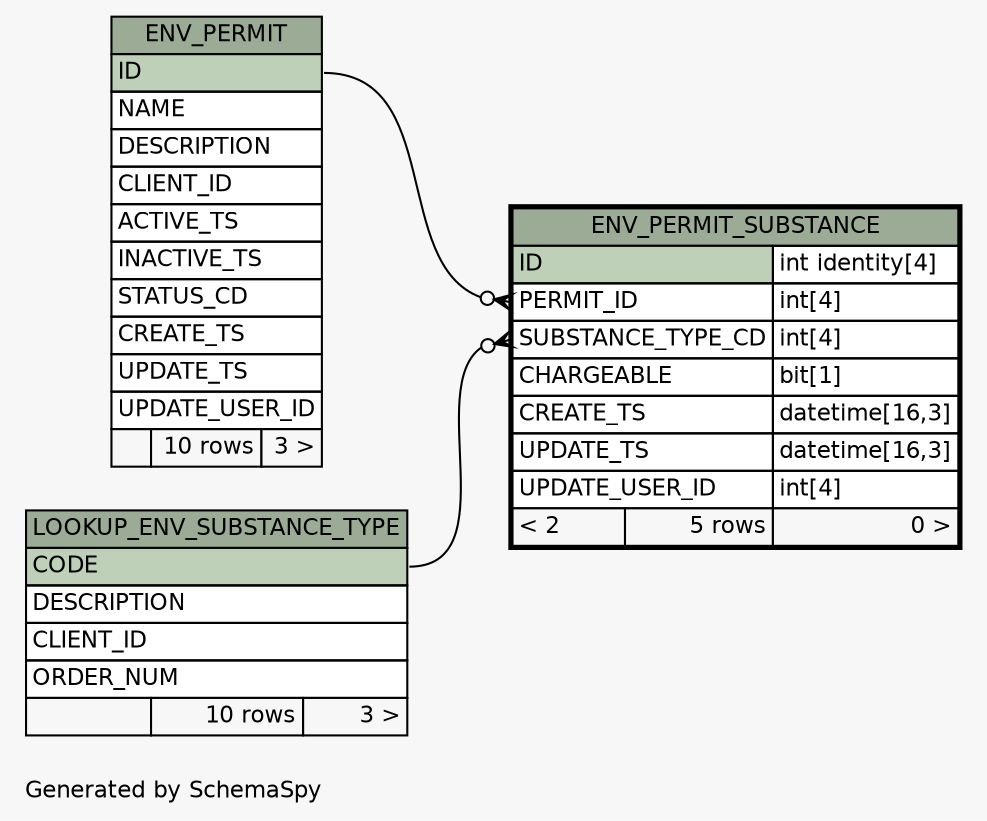 // dot 2.28.0 on Windows 7 6.1
// SchemaSpy rev 590
digraph "oneDegreeRelationshipsDiagram" {
  graph [
    rankdir="RL"
    bgcolor="#f7f7f7"
    label="\nGenerated by SchemaSpy"
    labeljust="l"
    nodesep="0.18"
    ranksep="0.46"
    fontname="Helvetica"
    fontsize="11"
  ];
  node [
    fontname="Helvetica"
    fontsize="11"
    shape="plaintext"
  ];
  edge [
    arrowsize="0.8"
  ];
  "ENV_PERMIT_SUBSTANCE":"PERMIT_ID":w -> "ENV_PERMIT":"ID":e [arrowhead=none dir=back arrowtail=crowodot];
  "ENV_PERMIT_SUBSTANCE":"SUBSTANCE_TYPE_CD":w -> "LOOKUP_ENV_SUBSTANCE_TYPE":"CODE":e [arrowhead=none dir=back arrowtail=crowodot];
  "ENV_PERMIT" [
    label=<
    <TABLE BORDER="0" CELLBORDER="1" CELLSPACING="0" BGCOLOR="#ffffff">
      <TR><TD COLSPAN="3" BGCOLOR="#9bab96" ALIGN="CENTER">ENV_PERMIT</TD></TR>
      <TR><TD PORT="ID" COLSPAN="3" BGCOLOR="#bed1b8" ALIGN="LEFT">ID</TD></TR>
      <TR><TD PORT="NAME" COLSPAN="3" ALIGN="LEFT">NAME</TD></TR>
      <TR><TD PORT="DESCRIPTION" COLSPAN="3" ALIGN="LEFT">DESCRIPTION</TD></TR>
      <TR><TD PORT="CLIENT_ID" COLSPAN="3" ALIGN="LEFT">CLIENT_ID</TD></TR>
      <TR><TD PORT="ACTIVE_TS" COLSPAN="3" ALIGN="LEFT">ACTIVE_TS</TD></TR>
      <TR><TD PORT="INACTIVE_TS" COLSPAN="3" ALIGN="LEFT">INACTIVE_TS</TD></TR>
      <TR><TD PORT="STATUS_CD" COLSPAN="3" ALIGN="LEFT">STATUS_CD</TD></TR>
      <TR><TD PORT="CREATE_TS" COLSPAN="3" ALIGN="LEFT">CREATE_TS</TD></TR>
      <TR><TD PORT="UPDATE_TS" COLSPAN="3" ALIGN="LEFT">UPDATE_TS</TD></TR>
      <TR><TD PORT="UPDATE_USER_ID" COLSPAN="3" ALIGN="LEFT">UPDATE_USER_ID</TD></TR>
      <TR><TD ALIGN="LEFT" BGCOLOR="#f7f7f7">  </TD><TD ALIGN="RIGHT" BGCOLOR="#f7f7f7">10 rows</TD><TD ALIGN="RIGHT" BGCOLOR="#f7f7f7">3 &gt;</TD></TR>
    </TABLE>>
    URL="ENV_PERMIT.html"
    tooltip="ENV_PERMIT"
  ];
  "ENV_PERMIT_SUBSTANCE" [
    label=<
    <TABLE BORDER="2" CELLBORDER="1" CELLSPACING="0" BGCOLOR="#ffffff">
      <TR><TD COLSPAN="3" BGCOLOR="#9bab96" ALIGN="CENTER">ENV_PERMIT_SUBSTANCE</TD></TR>
      <TR><TD PORT="ID" COLSPAN="2" BGCOLOR="#bed1b8" ALIGN="LEFT">ID</TD><TD PORT="ID.type" ALIGN="LEFT">int identity[4]</TD></TR>
      <TR><TD PORT="PERMIT_ID" COLSPAN="2" ALIGN="LEFT">PERMIT_ID</TD><TD PORT="PERMIT_ID.type" ALIGN="LEFT">int[4]</TD></TR>
      <TR><TD PORT="SUBSTANCE_TYPE_CD" COLSPAN="2" ALIGN="LEFT">SUBSTANCE_TYPE_CD</TD><TD PORT="SUBSTANCE_TYPE_CD.type" ALIGN="LEFT">int[4]</TD></TR>
      <TR><TD PORT="CHARGEABLE" COLSPAN="2" ALIGN="LEFT">CHARGEABLE</TD><TD PORT="CHARGEABLE.type" ALIGN="LEFT">bit[1]</TD></TR>
      <TR><TD PORT="CREATE_TS" COLSPAN="2" ALIGN="LEFT">CREATE_TS</TD><TD PORT="CREATE_TS.type" ALIGN="LEFT">datetime[16,3]</TD></TR>
      <TR><TD PORT="UPDATE_TS" COLSPAN="2" ALIGN="LEFT">UPDATE_TS</TD><TD PORT="UPDATE_TS.type" ALIGN="LEFT">datetime[16,3]</TD></TR>
      <TR><TD PORT="UPDATE_USER_ID" COLSPAN="2" ALIGN="LEFT">UPDATE_USER_ID</TD><TD PORT="UPDATE_USER_ID.type" ALIGN="LEFT">int[4]</TD></TR>
      <TR><TD ALIGN="LEFT" BGCOLOR="#f7f7f7">&lt; 2</TD><TD ALIGN="RIGHT" BGCOLOR="#f7f7f7">5 rows</TD><TD ALIGN="RIGHT" BGCOLOR="#f7f7f7">0 &gt;</TD></TR>
    </TABLE>>
    URL="ENV_PERMIT_SUBSTANCE.html"
    tooltip="ENV_PERMIT_SUBSTANCE"
  ];
  "LOOKUP_ENV_SUBSTANCE_TYPE" [
    label=<
    <TABLE BORDER="0" CELLBORDER="1" CELLSPACING="0" BGCOLOR="#ffffff">
      <TR><TD COLSPAN="3" BGCOLOR="#9bab96" ALIGN="CENTER">LOOKUP_ENV_SUBSTANCE_TYPE</TD></TR>
      <TR><TD PORT="CODE" COLSPAN="3" BGCOLOR="#bed1b8" ALIGN="LEFT">CODE</TD></TR>
      <TR><TD PORT="DESCRIPTION" COLSPAN="3" ALIGN="LEFT">DESCRIPTION</TD></TR>
      <TR><TD PORT="CLIENT_ID" COLSPAN="3" ALIGN="LEFT">CLIENT_ID</TD></TR>
      <TR><TD PORT="ORDER_NUM" COLSPAN="3" ALIGN="LEFT">ORDER_NUM</TD></TR>
      <TR><TD ALIGN="LEFT" BGCOLOR="#f7f7f7">  </TD><TD ALIGN="RIGHT" BGCOLOR="#f7f7f7">10 rows</TD><TD ALIGN="RIGHT" BGCOLOR="#f7f7f7">3 &gt;</TD></TR>
    </TABLE>>
    URL="LOOKUP_ENV_SUBSTANCE_TYPE.html"
    tooltip="LOOKUP_ENV_SUBSTANCE_TYPE"
  ];
}
